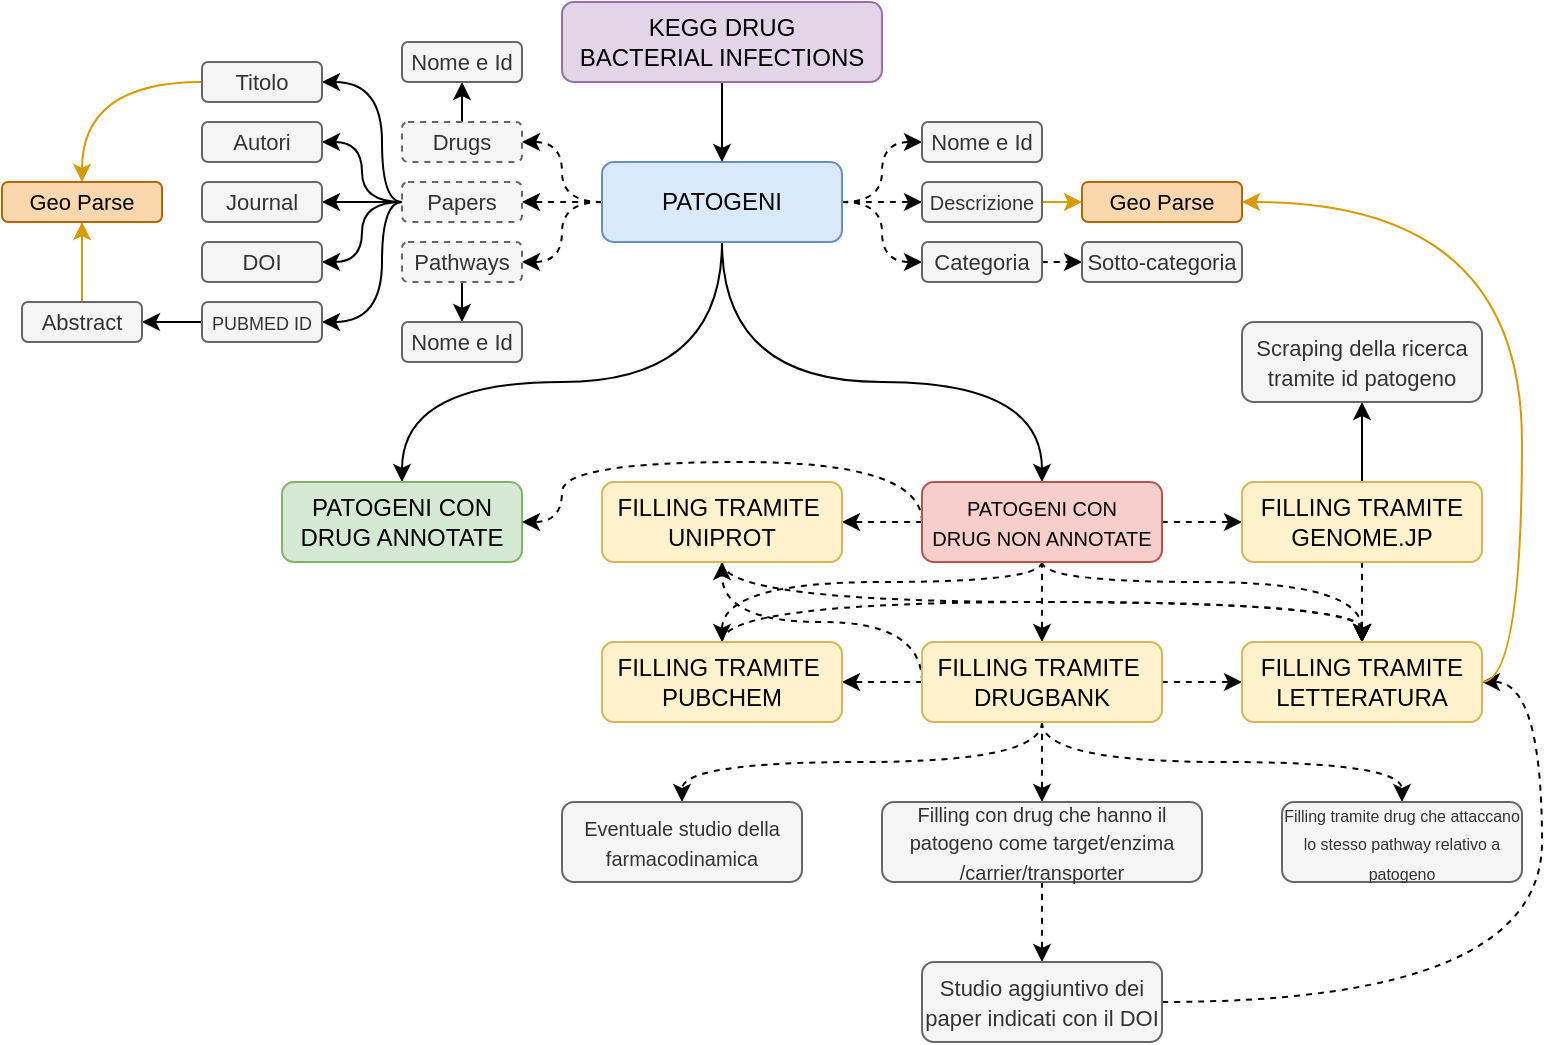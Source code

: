 <mxfile version="19.0.2" type="device"><diagram id="Bqwd84iunEjD3dp-AHoJ" name="Pagina-1"><mxGraphModel dx="613" dy="585" grid="1" gridSize="10" guides="1" tooltips="1" connect="1" arrows="1" fold="1" page="1" pageScale="1" pageWidth="827" pageHeight="1169" math="0" shadow="0"><root><mxCell id="0"/><mxCell id="1" parent="0"/><mxCell id="VkEA77M2MzEB38mk4Cqv-4" style="edgeStyle=orthogonalEdgeStyle;rounded=0;orthogonalLoop=1;jettySize=auto;html=1;exitX=0.5;exitY=1;exitDx=0;exitDy=0;entryX=0.5;entryY=0;entryDx=0;entryDy=0;curved=1;" edge="1" parent="1" source="VkEA77M2MzEB38mk4Cqv-1" target="VkEA77M2MzEB38mk4Cqv-3"><mxGeometry relative="1" as="geometry"><Array as="points"><mxPoint x="360" y="190"/><mxPoint x="520" y="190"/></Array></mxGeometry></mxCell><mxCell id="VkEA77M2MzEB38mk4Cqv-5" style="edgeStyle=orthogonalEdgeStyle;curved=1;rounded=0;orthogonalLoop=1;jettySize=auto;html=1;exitX=0.5;exitY=1;exitDx=0;exitDy=0;entryX=0.5;entryY=0;entryDx=0;entryDy=0;" edge="1" parent="1" source="VkEA77M2MzEB38mk4Cqv-1" target="VkEA77M2MzEB38mk4Cqv-2"><mxGeometry relative="1" as="geometry"><Array as="points"><mxPoint x="360" y="190"/><mxPoint x="200" y="190"/></Array></mxGeometry></mxCell><mxCell id="VkEA77M2MzEB38mk4Cqv-29" style="edgeStyle=orthogonalEdgeStyle;curved=1;rounded=0;orthogonalLoop=1;jettySize=auto;html=1;exitX=1;exitY=0.5;exitDx=0;exitDy=0;entryX=0;entryY=0.5;entryDx=0;entryDy=0;fontSize=8;dashed=1;" edge="1" parent="1" source="VkEA77M2MzEB38mk4Cqv-1" target="VkEA77M2MzEB38mk4Cqv-27"><mxGeometry relative="1" as="geometry"/></mxCell><mxCell id="VkEA77M2MzEB38mk4Cqv-34" style="edgeStyle=orthogonalEdgeStyle;curved=1;rounded=0;orthogonalLoop=1;jettySize=auto;html=1;exitX=0;exitY=0.5;exitDx=0;exitDy=0;entryX=1;entryY=0.5;entryDx=0;entryDy=0;dashed=1;fontSize=8;" edge="1" parent="1" source="VkEA77M2MzEB38mk4Cqv-1" target="VkEA77M2MzEB38mk4Cqv-33"><mxGeometry relative="1" as="geometry"/></mxCell><mxCell id="VkEA77M2MzEB38mk4Cqv-39" style="edgeStyle=orthogonalEdgeStyle;curved=1;rounded=0;orthogonalLoop=1;jettySize=auto;html=1;exitX=1;exitY=0.5;exitDx=0;exitDy=0;entryX=0;entryY=0.5;entryDx=0;entryDy=0;dashed=1;fontSize=8;" edge="1" parent="1" source="VkEA77M2MzEB38mk4Cqv-1" target="VkEA77M2MzEB38mk4Cqv-38"><mxGeometry relative="1" as="geometry"/></mxCell><mxCell id="VkEA77M2MzEB38mk4Cqv-40" style="edgeStyle=orthogonalEdgeStyle;curved=1;rounded=0;orthogonalLoop=1;jettySize=auto;html=1;exitX=1;exitY=0.5;exitDx=0;exitDy=0;entryX=0;entryY=0.5;entryDx=0;entryDy=0;dashed=1;fontSize=8;" edge="1" parent="1" source="VkEA77M2MzEB38mk4Cqv-1" target="VkEA77M2MzEB38mk4Cqv-37"><mxGeometry relative="1" as="geometry"/></mxCell><mxCell id="VkEA77M2MzEB38mk4Cqv-43" style="edgeStyle=orthogonalEdgeStyle;curved=1;rounded=0;orthogonalLoop=1;jettySize=auto;html=1;exitX=0;exitY=0.5;exitDx=0;exitDy=0;entryX=1;entryY=0.5;entryDx=0;entryDy=0;dashed=1;fontSize=10;" edge="1" parent="1" source="VkEA77M2MzEB38mk4Cqv-1" target="VkEA77M2MzEB38mk4Cqv-35"><mxGeometry relative="1" as="geometry"/></mxCell><mxCell id="VkEA77M2MzEB38mk4Cqv-44" style="edgeStyle=orthogonalEdgeStyle;curved=1;rounded=0;orthogonalLoop=1;jettySize=auto;html=1;exitX=0;exitY=0.5;exitDx=0;exitDy=0;entryX=1;entryY=0.5;entryDx=0;entryDy=0;dashed=1;fontSize=10;" edge="1" parent="1" source="VkEA77M2MzEB38mk4Cqv-1" target="VkEA77M2MzEB38mk4Cqv-36"><mxGeometry relative="1" as="geometry"/></mxCell><mxCell id="VkEA77M2MzEB38mk4Cqv-1" value="PATOGENI" style="rounded=1;whiteSpace=wrap;html=1;fillColor=#dae8fc;strokeColor=#6c8ebf;" vertex="1" parent="1"><mxGeometry x="300" y="80" width="120" height="40" as="geometry"/></mxCell><mxCell id="VkEA77M2MzEB38mk4Cqv-8" style="edgeStyle=orthogonalEdgeStyle;curved=1;rounded=0;orthogonalLoop=1;jettySize=auto;html=1;exitX=1;exitY=0.5;exitDx=0;exitDy=0;entryX=0;entryY=0.5;entryDx=0;entryDy=0;strokeColor=none;dashed=1;" edge="1" parent="1" source="VkEA77M2MzEB38mk4Cqv-2"><mxGeometry relative="1" as="geometry"><mxPoint x="330" y="220" as="targetPoint"/></mxGeometry></mxCell><mxCell id="VkEA77M2MzEB38mk4Cqv-2" value="PATOGENI CON&lt;br&gt;DRUG ANNOTATE" style="rounded=1;whiteSpace=wrap;html=1;fillColor=#d5e8d4;strokeColor=#82b366;" vertex="1" parent="1"><mxGeometry x="140" y="240" width="120" height="40" as="geometry"/></mxCell><mxCell id="VkEA77M2MzEB38mk4Cqv-84" style="edgeStyle=orthogonalEdgeStyle;curved=1;rounded=0;orthogonalLoop=1;jettySize=auto;html=1;exitX=1;exitY=0.5;exitDx=0;exitDy=0;entryX=0;entryY=0.5;entryDx=0;entryDy=0;fontSize=9;dashed=1;" edge="1" parent="1" source="VkEA77M2MzEB38mk4Cqv-3" target="VkEA77M2MzEB38mk4Cqv-9"><mxGeometry relative="1" as="geometry"/></mxCell><mxCell id="VkEA77M2MzEB38mk4Cqv-86" style="edgeStyle=orthogonalEdgeStyle;curved=1;rounded=0;orthogonalLoop=1;jettySize=auto;html=1;exitX=0.5;exitY=1;exitDx=0;exitDy=0;entryX=0.5;entryY=0;entryDx=0;entryDy=0;fontSize=9;dashed=1;" edge="1" parent="1" source="VkEA77M2MzEB38mk4Cqv-3" target="VkEA77M2MzEB38mk4Cqv-19"><mxGeometry relative="1" as="geometry"/></mxCell><mxCell id="VkEA77M2MzEB38mk4Cqv-95" style="edgeStyle=orthogonalEdgeStyle;curved=1;rounded=0;orthogonalLoop=1;jettySize=auto;html=1;exitX=0;exitY=0.5;exitDx=0;exitDy=0;entryX=1;entryY=0.5;entryDx=0;entryDy=0;dashed=1;fontSize=9;" edge="1" parent="1" source="VkEA77M2MzEB38mk4Cqv-3" target="VkEA77M2MzEB38mk4Cqv-93"><mxGeometry relative="1" as="geometry"/></mxCell><mxCell id="VkEA77M2MzEB38mk4Cqv-97" style="edgeStyle=orthogonalEdgeStyle;curved=1;rounded=0;orthogonalLoop=1;jettySize=auto;html=1;exitX=0.5;exitY=1;exitDx=0;exitDy=0;entryX=0.5;entryY=0;entryDx=0;entryDy=0;dashed=1;fontSize=9;" edge="1" parent="1" source="VkEA77M2MzEB38mk4Cqv-3" target="VkEA77M2MzEB38mk4Cqv-96"><mxGeometry relative="1" as="geometry"><Array as="points"><mxPoint x="520" y="290"/><mxPoint x="360" y="290"/></Array></mxGeometry></mxCell><mxCell id="VkEA77M2MzEB38mk4Cqv-103" style="edgeStyle=orthogonalEdgeStyle;curved=1;rounded=0;orthogonalLoop=1;jettySize=auto;html=1;exitX=0.5;exitY=1;exitDx=0;exitDy=0;entryX=0.5;entryY=0;entryDx=0;entryDy=0;dashed=1;fontSize=9;" edge="1" parent="1" source="VkEA77M2MzEB38mk4Cqv-3" target="VkEA77M2MzEB38mk4Cqv-102"><mxGeometry relative="1" as="geometry"><Array as="points"><mxPoint x="520" y="290"/><mxPoint x="680" y="290"/></Array></mxGeometry></mxCell><mxCell id="VkEA77M2MzEB38mk4Cqv-111" style="edgeStyle=orthogonalEdgeStyle;curved=1;rounded=0;orthogonalLoop=1;jettySize=auto;html=1;exitX=0;exitY=0.5;exitDx=0;exitDy=0;entryX=1;entryY=0.5;entryDx=0;entryDy=0;fontSize=9;dashed=1;" edge="1" parent="1" source="VkEA77M2MzEB38mk4Cqv-3" target="VkEA77M2MzEB38mk4Cqv-2"><mxGeometry relative="1" as="geometry"><Array as="points"><mxPoint x="460" y="230"/><mxPoint x="280" y="230"/><mxPoint x="280" y="260"/></Array></mxGeometry></mxCell><mxCell id="VkEA77M2MzEB38mk4Cqv-3" value="&lt;font style=&quot;font-size: 10px;&quot;&gt;PATOGENI CON&lt;br&gt;DRUG NON ANNOTATE&lt;/font&gt;" style="rounded=1;whiteSpace=wrap;html=1;fillColor=#f8cecc;strokeColor=#b85450;" vertex="1" parent="1"><mxGeometry x="460" y="240" width="120" height="40" as="geometry"/></mxCell><mxCell id="VkEA77M2MzEB38mk4Cqv-85" style="edgeStyle=orthogonalEdgeStyle;curved=1;rounded=0;orthogonalLoop=1;jettySize=auto;html=1;exitX=0.5;exitY=0;exitDx=0;exitDy=0;fontSize=9;" edge="1" parent="1" source="VkEA77M2MzEB38mk4Cqv-9" target="VkEA77M2MzEB38mk4Cqv-13"><mxGeometry relative="1" as="geometry"/></mxCell><mxCell id="VkEA77M2MzEB38mk4Cqv-105" style="edgeStyle=orthogonalEdgeStyle;curved=1;rounded=0;orthogonalLoop=1;jettySize=auto;html=1;exitX=0.5;exitY=1;exitDx=0;exitDy=0;entryX=0.5;entryY=0;entryDx=0;entryDy=0;dashed=1;fontSize=9;" edge="1" parent="1" source="VkEA77M2MzEB38mk4Cqv-9" target="VkEA77M2MzEB38mk4Cqv-102"><mxGeometry relative="1" as="geometry"/></mxCell><mxCell id="VkEA77M2MzEB38mk4Cqv-9" value="FILLING TRAMITE GENOME.JP" style="rounded=1;whiteSpace=wrap;html=1;fillColor=#fff2cc;strokeColor=#d6b656;" vertex="1" parent="1"><mxGeometry x="620" y="240" width="120" height="40" as="geometry"/></mxCell><mxCell id="VkEA77M2MzEB38mk4Cqv-13" value="&lt;font style=&quot;font-size: 11px;&quot;&gt;Scraping della ricerca tramite id patogeno&lt;/font&gt;" style="rounded=1;whiteSpace=wrap;html=1;fillColor=#f5f5f5;fontColor=#333333;strokeColor=#666666;" vertex="1" parent="1"><mxGeometry x="620" y="160" width="120" height="40" as="geometry"/></mxCell><mxCell id="VkEA77M2MzEB38mk4Cqv-89" style="edgeStyle=orthogonalEdgeStyle;curved=1;rounded=0;orthogonalLoop=1;jettySize=auto;html=1;exitX=0.5;exitY=1;exitDx=0;exitDy=0;entryX=0.5;entryY=0;entryDx=0;entryDy=0;fontSize=9;dashed=1;" edge="1" parent="1" source="VkEA77M2MzEB38mk4Cqv-19" target="VkEA77M2MzEB38mk4Cqv-88"><mxGeometry relative="1" as="geometry"/></mxCell><mxCell id="VkEA77M2MzEB38mk4Cqv-98" style="edgeStyle=orthogonalEdgeStyle;curved=1;rounded=0;orthogonalLoop=1;jettySize=auto;html=1;exitX=0;exitY=0.5;exitDx=0;exitDy=0;entryX=1;entryY=0.5;entryDx=0;entryDy=0;dashed=1;fontSize=9;" edge="1" parent="1" source="VkEA77M2MzEB38mk4Cqv-19" target="VkEA77M2MzEB38mk4Cqv-96"><mxGeometry relative="1" as="geometry"/></mxCell><mxCell id="VkEA77M2MzEB38mk4Cqv-99" style="edgeStyle=orthogonalEdgeStyle;curved=1;rounded=0;orthogonalLoop=1;jettySize=auto;html=1;exitX=0;exitY=0.5;exitDx=0;exitDy=0;entryX=0.5;entryY=1;entryDx=0;entryDy=0;dashed=1;fontSize=9;" edge="1" parent="1" source="VkEA77M2MzEB38mk4Cqv-19" target="VkEA77M2MzEB38mk4Cqv-93"><mxGeometry relative="1" as="geometry"><Array as="points"><mxPoint x="460" y="310"/><mxPoint x="360" y="310"/></Array></mxGeometry></mxCell><mxCell id="VkEA77M2MzEB38mk4Cqv-100" style="edgeStyle=orthogonalEdgeStyle;curved=1;rounded=0;orthogonalLoop=1;jettySize=auto;html=1;exitX=0.5;exitY=1;exitDx=0;exitDy=0;entryX=0.5;entryY=0;entryDx=0;entryDy=0;dashed=1;fontSize=9;" edge="1" parent="1" source="VkEA77M2MzEB38mk4Cqv-19" target="VkEA77M2MzEB38mk4Cqv-80"><mxGeometry relative="1" as="geometry"/></mxCell><mxCell id="VkEA77M2MzEB38mk4Cqv-101" style="edgeStyle=orthogonalEdgeStyle;curved=1;rounded=0;orthogonalLoop=1;jettySize=auto;html=1;exitX=0.5;exitY=1;exitDx=0;exitDy=0;entryX=0.5;entryY=0;entryDx=0;entryDy=0;dashed=1;fontSize=9;" edge="1" parent="1" source="VkEA77M2MzEB38mk4Cqv-19" target="VkEA77M2MzEB38mk4Cqv-23"><mxGeometry relative="1" as="geometry"/></mxCell><mxCell id="VkEA77M2MzEB38mk4Cqv-104" style="edgeStyle=orthogonalEdgeStyle;curved=1;rounded=0;orthogonalLoop=1;jettySize=auto;html=1;exitX=1;exitY=0.5;exitDx=0;exitDy=0;entryX=0;entryY=0.5;entryDx=0;entryDy=0;dashed=1;fontSize=9;" edge="1" parent="1" source="VkEA77M2MzEB38mk4Cqv-19" target="VkEA77M2MzEB38mk4Cqv-102"><mxGeometry relative="1" as="geometry"/></mxCell><mxCell id="VkEA77M2MzEB38mk4Cqv-19" value="FILLING TRAMITE&amp;nbsp;&lt;br&gt;DRUGBANK" style="rounded=1;whiteSpace=wrap;html=1;fillColor=#fff2cc;strokeColor=#d6b656;" vertex="1" parent="1"><mxGeometry x="460" y="320" width="120" height="40" as="geometry"/></mxCell><mxCell id="VkEA77M2MzEB38mk4Cqv-23" value="&lt;font style=&quot;font-size: 8px;&quot;&gt;Filling tramite drug che attaccano lo stesso pathway relativo a patogeno&lt;/font&gt;" style="rounded=1;whiteSpace=wrap;html=1;fillColor=#f5f5f5;fontColor=#333333;strokeColor=#666666;" vertex="1" parent="1"><mxGeometry x="640" y="400" width="120" height="40" as="geometry"/></mxCell><mxCell id="VkEA77M2MzEB38mk4Cqv-26" style="edgeStyle=orthogonalEdgeStyle;curved=1;rounded=0;orthogonalLoop=1;jettySize=auto;html=1;exitX=0.5;exitY=1;exitDx=0;exitDy=0;entryX=0.5;entryY=0;entryDx=0;entryDy=0;fontSize=8;" edge="1" parent="1" source="VkEA77M2MzEB38mk4Cqv-25" target="VkEA77M2MzEB38mk4Cqv-1"><mxGeometry relative="1" as="geometry"/></mxCell><mxCell id="VkEA77M2MzEB38mk4Cqv-25" value="KEGG DRUG&lt;br&gt;BACTERIAL INFECTIONS" style="rounded=1;whiteSpace=wrap;html=1;fillColor=#e1d5e7;strokeColor=#9673a6;" vertex="1" parent="1"><mxGeometry x="280" width="160" height="40" as="geometry"/></mxCell><mxCell id="VkEA77M2MzEB38mk4Cqv-27" value="&lt;font style=&quot;font-size: 11px;&quot;&gt;Nome e Id&lt;/font&gt;" style="rounded=1;whiteSpace=wrap;html=1;fillColor=#f5f5f5;fontColor=#333333;strokeColor=#666666;" vertex="1" parent="1"><mxGeometry x="460" y="60" width="60" height="20" as="geometry"/></mxCell><mxCell id="VkEA77M2MzEB38mk4Cqv-64" style="edgeStyle=orthogonalEdgeStyle;curved=1;rounded=0;orthogonalLoop=1;jettySize=auto;html=1;exitX=0;exitY=0.5;exitDx=0;exitDy=0;entryX=1;entryY=0.5;entryDx=0;entryDy=0;fontSize=9;" edge="1" parent="1" source="VkEA77M2MzEB38mk4Cqv-33" target="VkEA77M2MzEB38mk4Cqv-59"><mxGeometry relative="1" as="geometry"/></mxCell><mxCell id="VkEA77M2MzEB38mk4Cqv-65" style="edgeStyle=orthogonalEdgeStyle;curved=1;rounded=0;orthogonalLoop=1;jettySize=auto;html=1;exitX=0;exitY=0.5;exitDx=0;exitDy=0;entryX=1;entryY=0.5;entryDx=0;entryDy=0;fontSize=9;" edge="1" parent="1" source="VkEA77M2MzEB38mk4Cqv-33" target="VkEA77M2MzEB38mk4Cqv-56"><mxGeometry relative="1" as="geometry"><Array as="points"><mxPoint x="180" y="100"/><mxPoint x="180" y="70"/></Array></mxGeometry></mxCell><mxCell id="VkEA77M2MzEB38mk4Cqv-68" style="edgeStyle=orthogonalEdgeStyle;curved=1;rounded=0;orthogonalLoop=1;jettySize=auto;html=1;exitX=0;exitY=0.5;exitDx=0;exitDy=0;entryX=1;entryY=0.5;entryDx=0;entryDy=0;fontSize=9;" edge="1" parent="1" source="VkEA77M2MzEB38mk4Cqv-33" target="VkEA77M2MzEB38mk4Cqv-60"><mxGeometry relative="1" as="geometry"/></mxCell><mxCell id="VkEA77M2MzEB38mk4Cqv-69" style="edgeStyle=orthogonalEdgeStyle;curved=1;rounded=0;orthogonalLoop=1;jettySize=auto;html=1;exitX=0;exitY=0.5;exitDx=0;exitDy=0;entryX=1;entryY=0.5;entryDx=0;entryDy=0;fontSize=9;" edge="1" parent="1" source="VkEA77M2MzEB38mk4Cqv-33" target="VkEA77M2MzEB38mk4Cqv-61"><mxGeometry relative="1" as="geometry"><Array as="points"><mxPoint x="190" y="100"/><mxPoint x="190" y="160"/></Array></mxGeometry></mxCell><mxCell id="VkEA77M2MzEB38mk4Cqv-70" style="edgeStyle=orthogonalEdgeStyle;curved=1;rounded=0;orthogonalLoop=1;jettySize=auto;html=1;exitX=0;exitY=0.5;exitDx=0;exitDy=0;entryX=1;entryY=0.5;entryDx=0;entryDy=0;fontSize=9;" edge="1" parent="1" source="VkEA77M2MzEB38mk4Cqv-33" target="VkEA77M2MzEB38mk4Cqv-55"><mxGeometry relative="1" as="geometry"><Array as="points"><mxPoint x="190" y="100"/><mxPoint x="190" y="40"/></Array></mxGeometry></mxCell><mxCell id="VkEA77M2MzEB38mk4Cqv-33" value="&lt;span style=&quot;font-size: 11px;&quot;&gt;Papers&lt;/span&gt;" style="rounded=1;whiteSpace=wrap;html=1;fillColor=#f5f5f5;fontColor=#333333;strokeColor=#666666;dashed=1;" vertex="1" parent="1"><mxGeometry x="200" y="90" width="60" height="20" as="geometry"/></mxCell><mxCell id="VkEA77M2MzEB38mk4Cqv-58" style="edgeStyle=orthogonalEdgeStyle;curved=1;rounded=0;orthogonalLoop=1;jettySize=auto;html=1;exitX=0.5;exitY=0;exitDx=0;exitDy=0;entryX=0.5;entryY=1;entryDx=0;entryDy=0;fontSize=10;" edge="1" parent="1" source="VkEA77M2MzEB38mk4Cqv-35" target="VkEA77M2MzEB38mk4Cqv-46"><mxGeometry relative="1" as="geometry"/></mxCell><mxCell id="VkEA77M2MzEB38mk4Cqv-35" value="&lt;font style=&quot;font-size: 11px;&quot;&gt;Drugs&lt;/font&gt;" style="rounded=1;whiteSpace=wrap;html=1;fillColor=#f5f5f5;fontColor=#333333;strokeColor=#666666;dashed=1;" vertex="1" parent="1"><mxGeometry x="200" y="60" width="60" height="20" as="geometry"/></mxCell><mxCell id="VkEA77M2MzEB38mk4Cqv-57" style="edgeStyle=orthogonalEdgeStyle;curved=1;rounded=0;orthogonalLoop=1;jettySize=auto;html=1;exitX=0.5;exitY=1;exitDx=0;exitDy=0;entryX=0.5;entryY=0;entryDx=0;entryDy=0;fontSize=10;" edge="1" parent="1" source="VkEA77M2MzEB38mk4Cqv-36" target="VkEA77M2MzEB38mk4Cqv-49"><mxGeometry relative="1" as="geometry"/></mxCell><mxCell id="VkEA77M2MzEB38mk4Cqv-36" value="&lt;font style=&quot;font-size: 11px;&quot;&gt;Pathways&lt;/font&gt;" style="rounded=1;whiteSpace=wrap;html=1;fillColor=#f5f5f5;fontColor=#333333;strokeColor=#666666;dashed=1;" vertex="1" parent="1"><mxGeometry x="200" y="120" width="60" height="20" as="geometry"/></mxCell><mxCell id="VkEA77M2MzEB38mk4Cqv-72" style="edgeStyle=orthogonalEdgeStyle;curved=1;rounded=0;orthogonalLoop=1;jettySize=auto;html=1;exitX=1;exitY=0.5;exitDx=0;exitDy=0;entryX=0;entryY=0.5;entryDx=0;entryDy=0;fontSize=9;fillColor=#ffe6cc;strokeColor=#d79b00;" edge="1" parent="1" source="VkEA77M2MzEB38mk4Cqv-37" target="VkEA77M2MzEB38mk4Cqv-71"><mxGeometry relative="1" as="geometry"/></mxCell><mxCell id="VkEA77M2MzEB38mk4Cqv-37" value="&lt;font style=&quot;font-size: 10px;&quot;&gt;Descrizione&lt;/font&gt;" style="rounded=1;whiteSpace=wrap;html=1;fillColor=#f5f5f5;fontColor=#333333;strokeColor=#666666;" vertex="1" parent="1"><mxGeometry x="460" y="90" width="60" height="20" as="geometry"/></mxCell><mxCell id="VkEA77M2MzEB38mk4Cqv-42" style="edgeStyle=orthogonalEdgeStyle;curved=1;rounded=0;orthogonalLoop=1;jettySize=auto;html=1;exitX=1;exitY=0.5;exitDx=0;exitDy=0;entryX=0;entryY=0.5;entryDx=0;entryDy=0;dashed=1;fontSize=10;" edge="1" parent="1" source="VkEA77M2MzEB38mk4Cqv-38" target="VkEA77M2MzEB38mk4Cqv-41"><mxGeometry relative="1" as="geometry"/></mxCell><mxCell id="VkEA77M2MzEB38mk4Cqv-38" value="&lt;font style=&quot;font-size: 11px;&quot;&gt;Categoria&lt;/font&gt;" style="rounded=1;whiteSpace=wrap;html=1;fillColor=#f5f5f5;fontColor=#333333;strokeColor=#666666;" vertex="1" parent="1"><mxGeometry x="460" y="120" width="60" height="20" as="geometry"/></mxCell><mxCell id="VkEA77M2MzEB38mk4Cqv-41" value="&lt;span style=&quot;font-size: 11px;&quot;&gt;Sotto-categoria&lt;/span&gt;" style="rounded=1;whiteSpace=wrap;html=1;fillColor=#f5f5f5;fontColor=#333333;strokeColor=#666666;" vertex="1" parent="1"><mxGeometry x="540" y="120" width="80" height="20" as="geometry"/></mxCell><mxCell id="VkEA77M2MzEB38mk4Cqv-46" value="&lt;span style=&quot;font-size: 11px;&quot;&gt;Nome e Id&lt;/span&gt;" style="rounded=1;whiteSpace=wrap;html=1;fillColor=#f5f5f5;fontColor=#333333;strokeColor=#666666;" vertex="1" parent="1"><mxGeometry x="200" y="20" width="60" height="20" as="geometry"/></mxCell><mxCell id="VkEA77M2MzEB38mk4Cqv-49" value="&lt;span style=&quot;font-size: 11px;&quot;&gt;Nome e Id&lt;/span&gt;" style="rounded=1;whiteSpace=wrap;html=1;fillColor=#f5f5f5;fontColor=#333333;strokeColor=#666666;" vertex="1" parent="1"><mxGeometry x="200" y="160" width="60" height="20" as="geometry"/></mxCell><mxCell id="VkEA77M2MzEB38mk4Cqv-75" style="edgeStyle=orthogonalEdgeStyle;curved=1;rounded=0;orthogonalLoop=1;jettySize=auto;html=1;exitX=0;exitY=0.5;exitDx=0;exitDy=0;entryX=0.5;entryY=0;entryDx=0;entryDy=0;fontSize=9;fillColor=#ffe6cc;strokeColor=#d79b00;" edge="1" parent="1" source="VkEA77M2MzEB38mk4Cqv-55" target="VkEA77M2MzEB38mk4Cqv-73"><mxGeometry relative="1" as="geometry"/></mxCell><mxCell id="VkEA77M2MzEB38mk4Cqv-55" value="&lt;span style=&quot;font-size: 11px;&quot;&gt;Titolo&lt;/span&gt;" style="rounded=1;whiteSpace=wrap;html=1;fillColor=#f5f5f5;fontColor=#333333;strokeColor=#666666;" vertex="1" parent="1"><mxGeometry x="100" y="30" width="60" height="20" as="geometry"/></mxCell><mxCell id="VkEA77M2MzEB38mk4Cqv-56" value="&lt;span style=&quot;font-size: 11px;&quot;&gt;Autori&lt;/span&gt;" style="rounded=1;whiteSpace=wrap;html=1;fillColor=#f5f5f5;fontColor=#333333;strokeColor=#666666;" vertex="1" parent="1"><mxGeometry x="100" y="60" width="60" height="20" as="geometry"/></mxCell><mxCell id="VkEA77M2MzEB38mk4Cqv-59" value="&lt;span style=&quot;font-size: 11px;&quot;&gt;Journal&lt;/span&gt;" style="rounded=1;whiteSpace=wrap;html=1;fillColor=#f5f5f5;fontColor=#333333;strokeColor=#666666;" vertex="1" parent="1"><mxGeometry x="100" y="90" width="60" height="20" as="geometry"/></mxCell><mxCell id="VkEA77M2MzEB38mk4Cqv-60" value="&lt;span style=&quot;font-size: 11px;&quot;&gt;DOI&lt;/span&gt;" style="rounded=1;whiteSpace=wrap;html=1;fillColor=#f5f5f5;fontColor=#333333;strokeColor=#666666;" vertex="1" parent="1"><mxGeometry x="100" y="120" width="60" height="20" as="geometry"/></mxCell><mxCell id="VkEA77M2MzEB38mk4Cqv-63" style="edgeStyle=orthogonalEdgeStyle;curved=1;rounded=0;orthogonalLoop=1;jettySize=auto;html=1;exitX=0;exitY=0.5;exitDx=0;exitDy=0;entryX=1;entryY=0.5;entryDx=0;entryDy=0;fontSize=9;" edge="1" parent="1" source="VkEA77M2MzEB38mk4Cqv-61" target="VkEA77M2MzEB38mk4Cqv-62"><mxGeometry relative="1" as="geometry"/></mxCell><mxCell id="VkEA77M2MzEB38mk4Cqv-61" value="&lt;font style=&quot;font-size: 9px;&quot;&gt;PUBMED ID&lt;/font&gt;" style="rounded=1;whiteSpace=wrap;html=1;fillColor=#f5f5f5;fontColor=#333333;strokeColor=#666666;" vertex="1" parent="1"><mxGeometry x="100" y="150" width="60" height="20" as="geometry"/></mxCell><mxCell id="VkEA77M2MzEB38mk4Cqv-74" style="edgeStyle=orthogonalEdgeStyle;curved=1;rounded=0;orthogonalLoop=1;jettySize=auto;html=1;exitX=0.5;exitY=0;exitDx=0;exitDy=0;entryX=0.5;entryY=1;entryDx=0;entryDy=0;fontSize=9;fillColor=#ffe6cc;strokeColor=#d79b00;" edge="1" parent="1" source="VkEA77M2MzEB38mk4Cqv-62" target="VkEA77M2MzEB38mk4Cqv-73"><mxGeometry relative="1" as="geometry"/></mxCell><mxCell id="VkEA77M2MzEB38mk4Cqv-62" value="&lt;span style=&quot;font-size: 11px;&quot;&gt;Abstract&lt;/span&gt;" style="rounded=1;whiteSpace=wrap;html=1;fillColor=#f5f5f5;fontColor=#333333;strokeColor=#666666;" vertex="1" parent="1"><mxGeometry x="10" y="150" width="60" height="20" as="geometry"/></mxCell><mxCell id="VkEA77M2MzEB38mk4Cqv-71" value="&lt;span style=&quot;font-size: 11px;&quot;&gt;Geo Parse&lt;/span&gt;" style="rounded=1;whiteSpace=wrap;html=1;fillColor=#fad7ac;strokeColor=#b46504;" vertex="1" parent="1"><mxGeometry x="540" y="90" width="80" height="20" as="geometry"/></mxCell><mxCell id="VkEA77M2MzEB38mk4Cqv-73" value="&lt;span style=&quot;font-size: 11px;&quot;&gt;Geo Parse&lt;/span&gt;" style="rounded=1;whiteSpace=wrap;html=1;fillColor=#fad7ac;strokeColor=#b46504;" vertex="1" parent="1"><mxGeometry y="90" width="80" height="20" as="geometry"/></mxCell><mxCell id="VkEA77M2MzEB38mk4Cqv-87" style="edgeStyle=orthogonalEdgeStyle;curved=1;rounded=0;orthogonalLoop=1;jettySize=auto;html=1;exitX=0.5;exitY=1;exitDx=0;exitDy=0;entryX=0.5;entryY=0;entryDx=0;entryDy=0;fontSize=9;dashed=1;" edge="1" parent="1" source="VkEA77M2MzEB38mk4Cqv-80" target="VkEA77M2MzEB38mk4Cqv-81"><mxGeometry relative="1" as="geometry"/></mxCell><mxCell id="VkEA77M2MzEB38mk4Cqv-80" value="&lt;font style=&quot;font-size: 10px;&quot;&gt;Filling con drug che hanno il patogeno come target/enzima&lt;br&gt;/carrier/transporter&lt;/font&gt;" style="rounded=1;whiteSpace=wrap;html=1;fillColor=#f5f5f5;fontColor=#333333;strokeColor=#666666;" vertex="1" parent="1"><mxGeometry x="440" y="400" width="160" height="40" as="geometry"/></mxCell><mxCell id="VkEA77M2MzEB38mk4Cqv-108" style="edgeStyle=orthogonalEdgeStyle;curved=1;rounded=0;orthogonalLoop=1;jettySize=auto;html=1;exitX=1;exitY=0.5;exitDx=0;exitDy=0;entryX=1;entryY=0.5;entryDx=0;entryDy=0;dashed=1;fontSize=9;" edge="1" parent="1" source="VkEA77M2MzEB38mk4Cqv-81" target="VkEA77M2MzEB38mk4Cqv-102"><mxGeometry relative="1" as="geometry"><Array as="points"><mxPoint x="770" y="500"/><mxPoint x="770" y="340"/></Array></mxGeometry></mxCell><mxCell id="VkEA77M2MzEB38mk4Cqv-81" value="&lt;font style=&quot;font-size: 11px;&quot;&gt;Studio aggiuntivo dei paper indicati con il DOI&lt;/font&gt;" style="rounded=1;whiteSpace=wrap;html=1;fillColor=#f5f5f5;fontColor=#333333;strokeColor=#666666;" vertex="1" parent="1"><mxGeometry x="460" y="480" width="120" height="40" as="geometry"/></mxCell><mxCell id="VkEA77M2MzEB38mk4Cqv-88" value="&lt;span style=&quot;font-size: 10px;&quot;&gt;Eventuale studio della farmacodinamica&lt;/span&gt;" style="rounded=1;whiteSpace=wrap;html=1;fillColor=#f5f5f5;fontColor=#333333;strokeColor=#666666;" vertex="1" parent="1"><mxGeometry x="280" y="400" width="120" height="40" as="geometry"/></mxCell><mxCell id="VkEA77M2MzEB38mk4Cqv-106" style="edgeStyle=orthogonalEdgeStyle;curved=1;rounded=0;orthogonalLoop=1;jettySize=auto;html=1;exitX=0.5;exitY=1;exitDx=0;exitDy=0;dashed=1;fontSize=9;" edge="1" parent="1" source="VkEA77M2MzEB38mk4Cqv-93"><mxGeometry relative="1" as="geometry"><mxPoint x="680" y="320" as="targetPoint"/></mxGeometry></mxCell><mxCell id="VkEA77M2MzEB38mk4Cqv-93" value="FILLING TRAMITE&amp;nbsp;&lt;br&gt;UNIPROT" style="rounded=1;whiteSpace=wrap;html=1;fillColor=#fff2cc;strokeColor=#d6b656;" vertex="1" parent="1"><mxGeometry x="300" y="240" width="120" height="40" as="geometry"/></mxCell><mxCell id="VkEA77M2MzEB38mk4Cqv-107" style="edgeStyle=orthogonalEdgeStyle;curved=1;rounded=0;orthogonalLoop=1;jettySize=auto;html=1;exitX=0.5;exitY=0;exitDx=0;exitDy=0;dashed=1;fontSize=9;" edge="1" parent="1" source="VkEA77M2MzEB38mk4Cqv-96"><mxGeometry relative="1" as="geometry"><mxPoint x="680" y="320.263" as="targetPoint"/><Array as="points"><mxPoint x="360" y="300"/><mxPoint x="680" y="300"/></Array></mxGeometry></mxCell><mxCell id="VkEA77M2MzEB38mk4Cqv-96" value="FILLING TRAMITE&amp;nbsp;&lt;br&gt;PUBCHEM" style="rounded=1;whiteSpace=wrap;html=1;fillColor=#fff2cc;strokeColor=#d6b656;" vertex="1" parent="1"><mxGeometry x="300" y="320" width="120" height="40" as="geometry"/></mxCell><mxCell id="VkEA77M2MzEB38mk4Cqv-109" style="edgeStyle=orthogonalEdgeStyle;curved=1;rounded=0;orthogonalLoop=1;jettySize=auto;html=1;exitX=1;exitY=0.5;exitDx=0;exitDy=0;entryX=1;entryY=0.5;entryDx=0;entryDy=0;fontSize=9;fillColor=#ffe6cc;strokeColor=#d79b00;" edge="1" parent="1" source="VkEA77M2MzEB38mk4Cqv-102" target="VkEA77M2MzEB38mk4Cqv-71"><mxGeometry relative="1" as="geometry"/></mxCell><mxCell id="VkEA77M2MzEB38mk4Cqv-102" value="FILLING TRAMITE LETTERATURA" style="rounded=1;whiteSpace=wrap;html=1;fillColor=#fff2cc;strokeColor=#d6b656;" vertex="1" parent="1"><mxGeometry x="620" y="320" width="120" height="40" as="geometry"/></mxCell></root></mxGraphModel></diagram></mxfile>